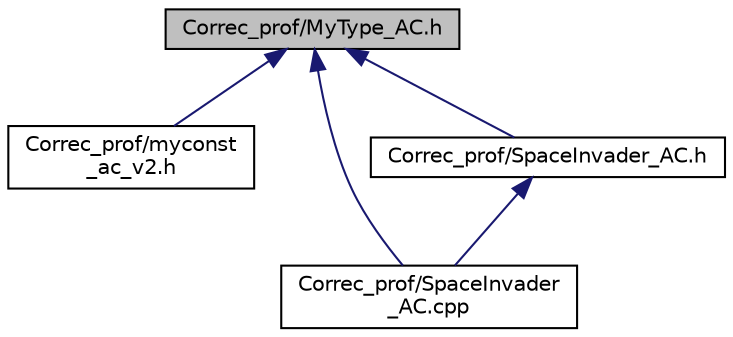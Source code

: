 digraph "Correc_prof/MyType_AC.h"
{
  edge [fontname="Helvetica",fontsize="10",labelfontname="Helvetica",labelfontsize="10"];
  node [fontname="Helvetica",fontsize="10",shape=record];
  Node1 [label="Correc_prof/MyType_AC.h",height=0.2,width=0.4,color="black", fillcolor="grey75", style="filled", fontcolor="black"];
  Node1 -> Node2 [dir="back",color="midnightblue",fontsize="10",style="solid",fontname="Helvetica"];
  Node2 [label="Correc_prof/myconst\l_ac_v2.h",height=0.2,width=0.4,color="black", fillcolor="white", style="filled",URL="$myconst__ac__v2_8h_source.html"];
  Node1 -> Node3 [dir="back",color="midnightblue",fontsize="10",style="solid",fontname="Helvetica"];
  Node3 [label="Correc_prof/SpaceInvader\l_AC.cpp",height=0.2,width=0.4,color="black", fillcolor="white", style="filled",URL="$_space_invader___a_c_8cpp.html",tooltip="Projet de C++ simulant un SpaceInvader. "];
  Node1 -> Node4 [dir="back",color="midnightblue",fontsize="10",style="solid",fontname="Helvetica"];
  Node4 [label="Correc_prof/SpaceInvader_AC.h",height=0.2,width=0.4,color="black", fillcolor="white", style="filled",URL="$_space_invader___a_c_8h.html",tooltip="Fichier décrivant l&#39;ensemble des signatures vers les fonctions utilisées dans le jeu. "];
  Node4 -> Node3 [dir="back",color="midnightblue",fontsize="10",style="solid",fontname="Helvetica"];
}

